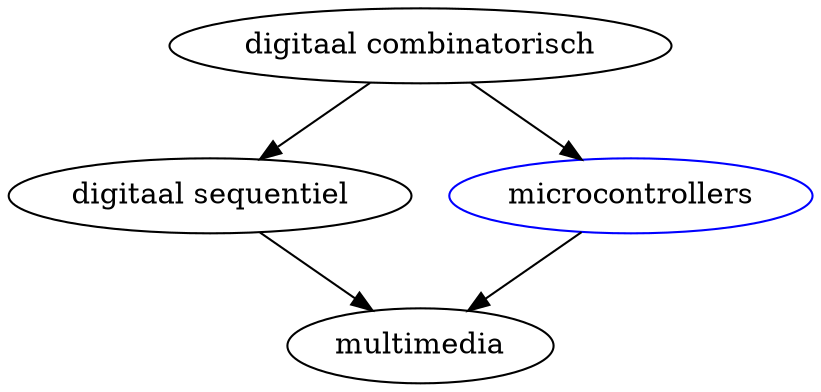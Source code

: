digraph vakken {
	digitaal_sequentieel[label="digitaal sequentiel"]
  digitaal_combinatorisch[label="digitaal combinatorisch"]
  microcontrollers[label="microcontrollers" color="blue"]
	multimedia[label="multimedia"]


  digitaal_combinatorisch -> digitaal_sequentieel
	digitaal_combinatorisch -> microcontrollers
  digitaal_sequentieel -> multimedia
  microcontrollers -> multimedia

}
